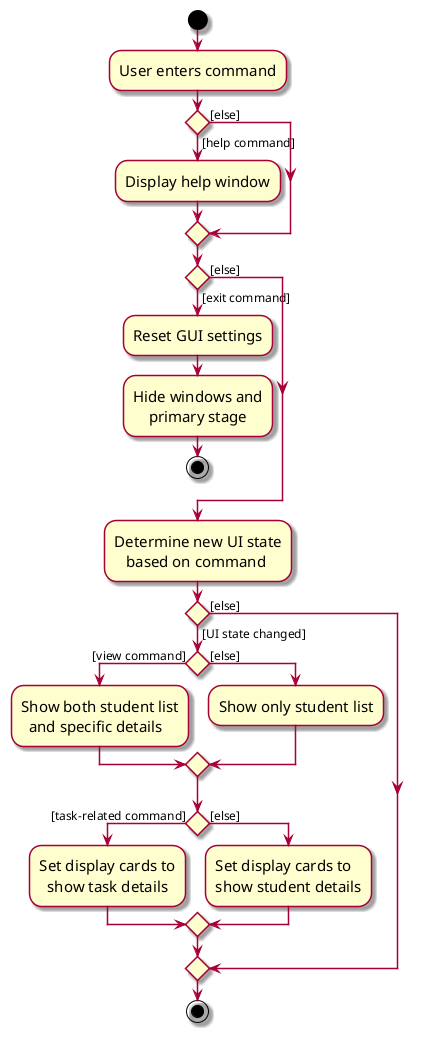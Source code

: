 @startuml
skin rose
skinparam ActivityFontSize 15
skinparam ArrowFontSize 12
skinparam maxMessageSize 200
start
:User enters command;
if () then ([help command])
    :Display help window;
else ([else])
endif
if () then ([exit command])
    :Reset GUI settings;
    :Hide windows and
        primary stage;
    stop
else ([else])
endif
:Determine new UI state
   based on command;
if () then ([UI state changed])
    if () then ([view command])
        :Show both student list
          and specific details;
    else ([else])
        :Show only student list;
    endif
    if () then ([task-related command])
            :Set display cards to
              show task details;
        else ([else])
            :Set display cards to
            show student details;
        endif
else ([else])
endif

stop

@enduml
